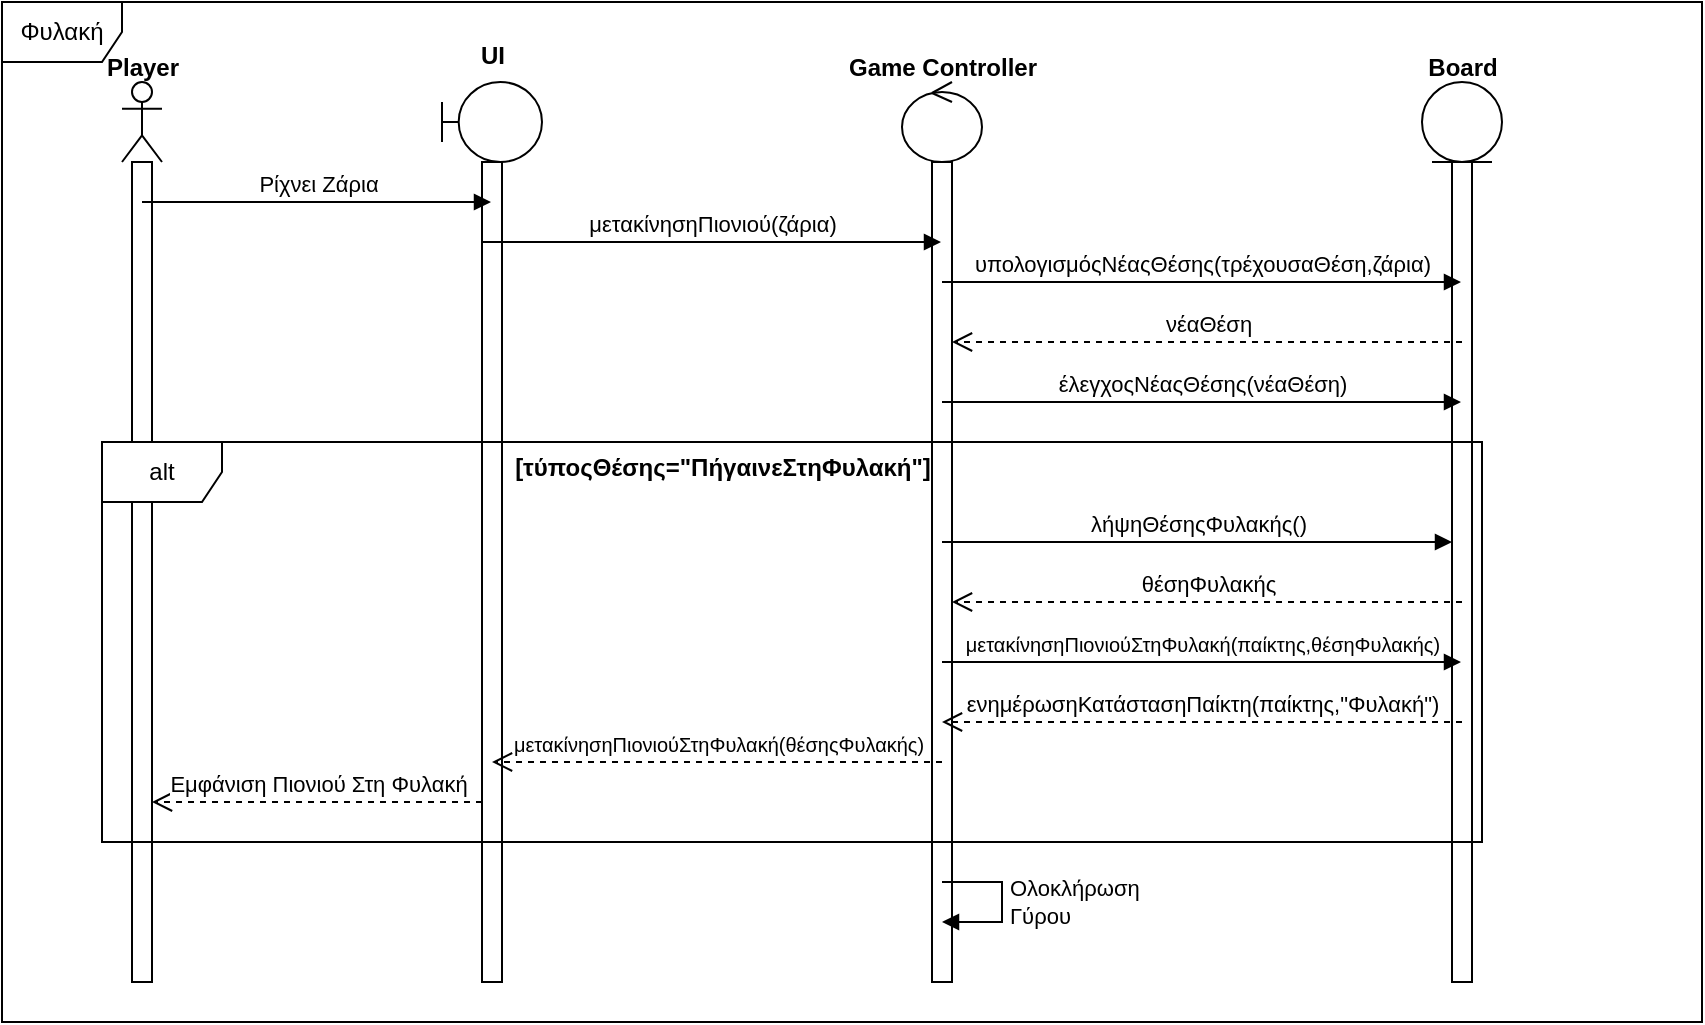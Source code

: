 <mxfile version="26.2.14">
  <diagram name="Page-1" id="g9CBpRAw_AVowHYRX5BA">
    <mxGraphModel dx="1042" dy="527" grid="1" gridSize="10" guides="1" tooltips="1" connect="1" arrows="1" fold="1" page="1" pageScale="1" pageWidth="850" pageHeight="1100" math="0" shadow="0">
      <root>
        <mxCell id="0" />
        <mxCell id="1" parent="0" />
        <mxCell id="DJN-NzJyCzIiPwxfxdfg-1" value="Φυλακή" style="shape=umlFrame;whiteSpace=wrap;html=1;pointerEvents=0;" vertex="1" parent="1">
          <mxGeometry width="850" height="510" as="geometry" />
        </mxCell>
        <mxCell id="DJN-NzJyCzIiPwxfxdfg-3" value="" style="shape=umlLifeline;perimeter=lifelinePerimeter;whiteSpace=wrap;html=1;container=1;dropTarget=0;collapsible=0;recursiveResize=0;outlineConnect=0;portConstraint=eastwest;newEdgeStyle={&quot;curved&quot;:0,&quot;rounded&quot;:0};participant=umlActor;" vertex="1" parent="1">
          <mxGeometry x="60" y="40" width="20" height="450" as="geometry" />
        </mxCell>
        <mxCell id="DJN-NzJyCzIiPwxfxdfg-4" value="" style="html=1;points=[[0,0,0,0,5],[0,1,0,0,-5],[1,0,0,0,5],[1,1,0,0,-5]];perimeter=orthogonalPerimeter;outlineConnect=0;targetShapes=umlLifeline;portConstraint=eastwest;newEdgeStyle={&quot;curved&quot;:0,&quot;rounded&quot;:0};" vertex="1" parent="DJN-NzJyCzIiPwxfxdfg-3">
          <mxGeometry x="5" y="40" width="10" height="410" as="geometry" />
        </mxCell>
        <mxCell id="DJN-NzJyCzIiPwxfxdfg-5" value="" style="shape=umlLifeline;perimeter=lifelinePerimeter;whiteSpace=wrap;html=1;container=1;dropTarget=0;collapsible=0;recursiveResize=0;outlineConnect=0;portConstraint=eastwest;newEdgeStyle={&quot;curved&quot;:0,&quot;rounded&quot;:0};participant=umlBoundary;" vertex="1" parent="1">
          <mxGeometry x="220" y="40" width="50" height="450" as="geometry" />
        </mxCell>
        <mxCell id="DJN-NzJyCzIiPwxfxdfg-7" value="" style="html=1;points=[[0,0,0,0,5],[0,1,0,0,-5],[1,0,0,0,5],[1,1,0,0,-5]];perimeter=orthogonalPerimeter;outlineConnect=0;targetShapes=umlLifeline;portConstraint=eastwest;newEdgeStyle={&quot;curved&quot;:0,&quot;rounded&quot;:0};" vertex="1" parent="DJN-NzJyCzIiPwxfxdfg-5">
          <mxGeometry x="20" y="40" width="10" height="410" as="geometry" />
        </mxCell>
        <mxCell id="DJN-NzJyCzIiPwxfxdfg-8" value="UI" style="text;align=center;fontStyle=1;verticalAlign=middle;spacingLeft=3;spacingRight=3;strokeColor=none;rotatable=0;points=[[0,0.5],[1,0.5]];portConstraint=eastwest;html=1;" vertex="1" parent="1">
          <mxGeometry x="205" y="14" width="80" height="26" as="geometry" />
        </mxCell>
        <mxCell id="DJN-NzJyCzIiPwxfxdfg-9" value="Player" style="text;align=center;fontStyle=1;verticalAlign=middle;spacingLeft=3;spacingRight=3;strokeColor=none;rotatable=0;points=[[0,0.5],[1,0.5]];portConstraint=eastwest;html=1;" vertex="1" parent="1">
          <mxGeometry x="30" y="20" width="80" height="26" as="geometry" />
        </mxCell>
        <mxCell id="DJN-NzJyCzIiPwxfxdfg-10" value="" style="shape=umlLifeline;perimeter=lifelinePerimeter;whiteSpace=wrap;html=1;container=1;dropTarget=0;collapsible=0;recursiveResize=0;outlineConnect=0;portConstraint=eastwest;newEdgeStyle={&quot;curved&quot;:0,&quot;rounded&quot;:0};participant=umlControl;" vertex="1" parent="1">
          <mxGeometry x="450" y="40" width="40" height="450" as="geometry" />
        </mxCell>
        <mxCell id="DJN-NzJyCzIiPwxfxdfg-12" value="" style="html=1;points=[[0,0,0,0,5],[0,1,0,0,-5],[1,0,0,0,5],[1,1,0,0,-5]];perimeter=orthogonalPerimeter;outlineConnect=0;targetShapes=umlLifeline;portConstraint=eastwest;newEdgeStyle={&quot;curved&quot;:0,&quot;rounded&quot;:0};" vertex="1" parent="DJN-NzJyCzIiPwxfxdfg-10">
          <mxGeometry x="15" y="40" width="10" height="410" as="geometry" />
        </mxCell>
        <mxCell id="DJN-NzJyCzIiPwxfxdfg-11" value="" style="shape=umlLifeline;perimeter=lifelinePerimeter;whiteSpace=wrap;html=1;container=1;dropTarget=0;collapsible=0;recursiveResize=0;outlineConnect=0;portConstraint=eastwest;newEdgeStyle={&quot;curved&quot;:0,&quot;rounded&quot;:0};participant=umlEntity;" vertex="1" parent="1">
          <mxGeometry x="710" y="40" width="40" height="450" as="geometry" />
        </mxCell>
        <mxCell id="DJN-NzJyCzIiPwxfxdfg-13" value="" style="html=1;points=[[0,0,0,0,5],[0,1,0,0,-5],[1,0,0,0,5],[1,1,0,0,-5]];perimeter=orthogonalPerimeter;outlineConnect=0;targetShapes=umlLifeline;portConstraint=eastwest;newEdgeStyle={&quot;curved&quot;:0,&quot;rounded&quot;:0};" vertex="1" parent="DJN-NzJyCzIiPwxfxdfg-11">
          <mxGeometry x="15" y="40" width="10" height="410" as="geometry" />
        </mxCell>
        <mxCell id="DJN-NzJyCzIiPwxfxdfg-14" value="Game Controller" style="text;align=center;fontStyle=1;verticalAlign=middle;spacingLeft=3;spacingRight=3;strokeColor=none;rotatable=0;points=[[0,0.5],[1,0.5]];portConstraint=eastwest;html=1;" vertex="1" parent="1">
          <mxGeometry x="430" y="20" width="80" height="26" as="geometry" />
        </mxCell>
        <mxCell id="DJN-NzJyCzIiPwxfxdfg-15" value="Board" style="text;align=center;fontStyle=1;verticalAlign=middle;spacingLeft=3;spacingRight=3;strokeColor=none;rotatable=0;points=[[0,0.5],[1,0.5]];portConstraint=eastwest;html=1;" vertex="1" parent="1">
          <mxGeometry x="690" y="20" width="80" height="26" as="geometry" />
        </mxCell>
        <mxCell id="DJN-NzJyCzIiPwxfxdfg-16" value="Ρίχνει Ζάρια" style="html=1;verticalAlign=bottom;endArrow=block;curved=0;rounded=0;" edge="1" parent="1" target="DJN-NzJyCzIiPwxfxdfg-5">
          <mxGeometry width="80" relative="1" as="geometry">
            <mxPoint x="70" y="100" as="sourcePoint" />
            <mxPoint x="150" y="100" as="targetPoint" />
          </mxGeometry>
        </mxCell>
        <mxCell id="DJN-NzJyCzIiPwxfxdfg-17" value="μετακίνησηΠιονιού(ζάρια)" style="html=1;verticalAlign=bottom;endArrow=block;curved=0;rounded=0;" edge="1" parent="1" target="DJN-NzJyCzIiPwxfxdfg-10">
          <mxGeometry width="80" relative="1" as="geometry">
            <mxPoint x="240" y="120" as="sourcePoint" />
            <mxPoint x="320" y="120" as="targetPoint" />
          </mxGeometry>
        </mxCell>
        <mxCell id="DJN-NzJyCzIiPwxfxdfg-18" value="υπολογισμόςΝέαςΘέσης(τρέχουσαΘέση,ζάρια)" style="html=1;verticalAlign=bottom;endArrow=block;curved=0;rounded=0;" edge="1" parent="1" target="DJN-NzJyCzIiPwxfxdfg-11">
          <mxGeometry width="80" relative="1" as="geometry">
            <mxPoint x="470" y="140" as="sourcePoint" />
            <mxPoint x="550" y="140" as="targetPoint" />
          </mxGeometry>
        </mxCell>
        <mxCell id="DJN-NzJyCzIiPwxfxdfg-20" value="νέαΘέση" style="html=1;verticalAlign=bottom;endArrow=open;dashed=1;endSize=8;curved=0;rounded=0;" edge="1" parent="1" target="DJN-NzJyCzIiPwxfxdfg-12">
          <mxGeometry relative="1" as="geometry">
            <mxPoint x="730" y="170" as="sourcePoint" />
            <mxPoint x="650" y="170" as="targetPoint" />
          </mxGeometry>
        </mxCell>
        <mxCell id="DJN-NzJyCzIiPwxfxdfg-21" value="έλεγχοςΝέαςΘέσης(νέαΘέση)" style="html=1;verticalAlign=bottom;endArrow=block;curved=0;rounded=0;" edge="1" parent="1" target="DJN-NzJyCzIiPwxfxdfg-11">
          <mxGeometry width="80" relative="1" as="geometry">
            <mxPoint x="470" y="200" as="sourcePoint" />
            <mxPoint x="550" y="200" as="targetPoint" />
          </mxGeometry>
        </mxCell>
        <mxCell id="DJN-NzJyCzIiPwxfxdfg-23" value="λήψηΘέσηςΦυλακής()" style="html=1;verticalAlign=bottom;endArrow=block;curved=0;rounded=0;" edge="1" parent="1" target="DJN-NzJyCzIiPwxfxdfg-13">
          <mxGeometry width="80" relative="1" as="geometry">
            <mxPoint x="470" y="270" as="sourcePoint" />
            <mxPoint x="550" y="270" as="targetPoint" />
          </mxGeometry>
        </mxCell>
        <mxCell id="DJN-NzJyCzIiPwxfxdfg-24" value="θέσηΦυλακής" style="html=1;verticalAlign=bottom;endArrow=open;dashed=1;endSize=8;curved=0;rounded=0;" edge="1" parent="1" target="DJN-NzJyCzIiPwxfxdfg-12">
          <mxGeometry relative="1" as="geometry">
            <mxPoint x="730" y="300" as="sourcePoint" />
            <mxPoint x="650" y="300" as="targetPoint" />
          </mxGeometry>
        </mxCell>
        <mxCell id="DJN-NzJyCzIiPwxfxdfg-25" value="&lt;font style=&quot;font-size: 10px;&quot;&gt;μετακίνησηΠιονιούΣτηΦυλακή(παίκτης,θέσηΦυλακής)&lt;/font&gt;" style="html=1;verticalAlign=bottom;endArrow=block;curved=0;rounded=0;" edge="1" parent="1" target="DJN-NzJyCzIiPwxfxdfg-11">
          <mxGeometry width="80" relative="1" as="geometry">
            <mxPoint x="470" y="330" as="sourcePoint" />
            <mxPoint x="550" y="330" as="targetPoint" />
          </mxGeometry>
        </mxCell>
        <mxCell id="DJN-NzJyCzIiPwxfxdfg-28" value="ενημέρωσηΚατάστασηΠαίκτη(παίκτης,&quot;Φυλακή&quot;)" style="html=1;verticalAlign=bottom;endArrow=open;dashed=1;endSize=8;curved=0;rounded=0;" edge="1" parent="1" target="DJN-NzJyCzIiPwxfxdfg-10">
          <mxGeometry relative="1" as="geometry">
            <mxPoint x="730" y="360" as="sourcePoint" />
            <mxPoint x="650" y="360" as="targetPoint" />
          </mxGeometry>
        </mxCell>
        <mxCell id="DJN-NzJyCzIiPwxfxdfg-29" value="&lt;font style=&quot;font-size: 10px;&quot;&gt;μετακίνησηΠιονιούΣτηΦυλακή(θέσηςΦυλακής)&lt;/font&gt;" style="html=1;verticalAlign=bottom;endArrow=open;dashed=1;endSize=8;curved=0;rounded=0;" edge="1" parent="1" target="DJN-NzJyCzIiPwxfxdfg-5">
          <mxGeometry relative="1" as="geometry">
            <mxPoint x="470" y="380" as="sourcePoint" />
            <mxPoint x="390" y="380" as="targetPoint" />
          </mxGeometry>
        </mxCell>
        <mxCell id="DJN-NzJyCzIiPwxfxdfg-30" value="alt" style="shape=umlFrame;whiteSpace=wrap;html=1;pointerEvents=0;" vertex="1" parent="1">
          <mxGeometry x="50" y="220" width="690" height="200" as="geometry" />
        </mxCell>
        <mxCell id="DJN-NzJyCzIiPwxfxdfg-31" value="[τύποςΘέσης=&quot;ΠήγαινεΣτηΦυλακή&quot;]" style="text;align=center;fontStyle=1;verticalAlign=middle;spacingLeft=3;spacingRight=3;strokeColor=none;rotatable=0;points=[[0,0.5],[1,0.5]];portConstraint=eastwest;html=1;" vertex="1" parent="1">
          <mxGeometry x="320" y="220" width="80" height="26" as="geometry" />
        </mxCell>
        <mxCell id="DJN-NzJyCzIiPwxfxdfg-32" value="Εμφάνιση Πιονιού Στη Φυλακή" style="html=1;verticalAlign=bottom;endArrow=open;dashed=1;endSize=8;curved=0;rounded=0;" edge="1" parent="1" target="DJN-NzJyCzIiPwxfxdfg-4">
          <mxGeometry relative="1" as="geometry">
            <mxPoint x="240" y="400" as="sourcePoint" />
            <mxPoint x="160" y="400" as="targetPoint" />
          </mxGeometry>
        </mxCell>
        <mxCell id="DJN-NzJyCzIiPwxfxdfg-36" value="Ολοκλήρωση&lt;div&gt;Γύρου&lt;/div&gt;" style="html=1;align=left;spacingLeft=2;endArrow=block;rounded=0;edgeStyle=orthogonalEdgeStyle;curved=0;rounded=0;" edge="1" parent="1">
          <mxGeometry relative="1" as="geometry">
            <mxPoint x="470" y="440" as="sourcePoint" />
            <Array as="points">
              <mxPoint x="500" y="440" />
              <mxPoint x="500" y="460" />
            </Array>
            <mxPoint x="470" y="460" as="targetPoint" />
          </mxGeometry>
        </mxCell>
      </root>
    </mxGraphModel>
  </diagram>
</mxfile>
